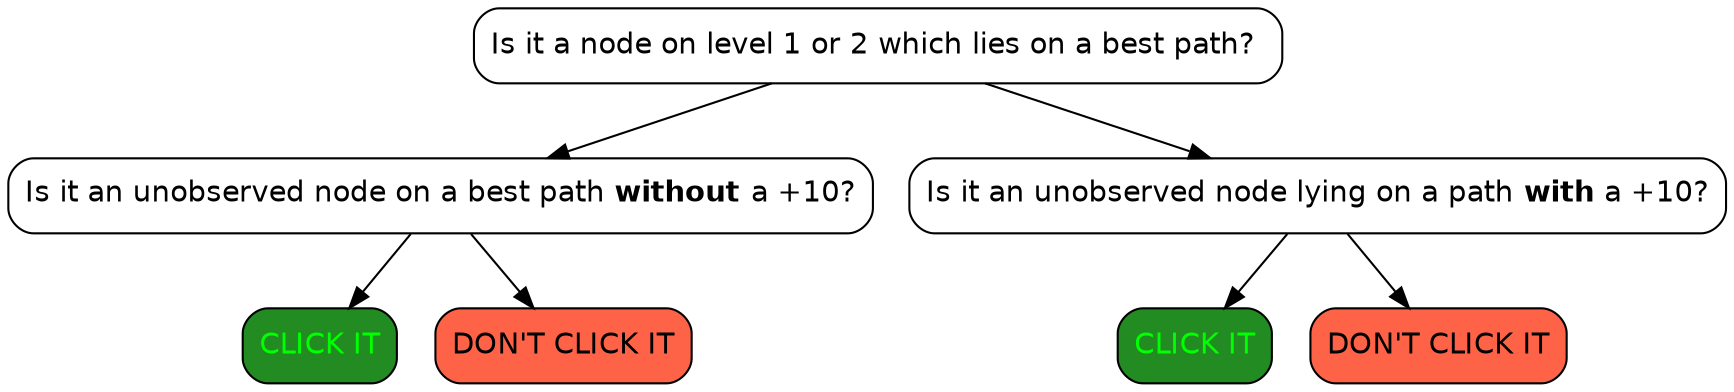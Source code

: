 digraph Tree {
graph [ordering="out"]
node [color="black",                   fontname=helvetica, shape=box, style="filled, rounded"];                  
edge [fontname=helvetica];
0 [fillcolor=white, label=<Is it a node on level 1 or 2 which lies on a best path? >];
1 [fillcolor=white, label=<Is it an unobserved node on a best path <b>without</b> a +10?>];
//2 [fillcolor=white, label="Is it a node on level 1?"];
//3 [fillcolor=white, label=<Is it a node which <b>doesn't</b> lie on a best path?>];
4 [fillcolor=white, label=<Is it an unobserved node lying on a path <b>with</b> a +10?>];
0 -> 1  [headlabel="", labelangle=45, labeldistance="2.5"];
1 -> 8  [headlabel="", labelangle=45, labeldistance="2.5"];
8 [fillcolor=forestgreen, fontcolor=green, label="CLICK IT"];
1 -> 9  [headlabel="", labelangle=-45, labeldistance="2.5"];
9 [fillcolor=tomato, fontcolor=black, label="DON'T CLICK IT"];
0 -> 4  [headlabel="", labelangle=-45, labeldistance="2.5"];
//2 -> 4  [headlabel="", labelangle=45, labeldistance="2.5"];
//2 -> 3  [headlabel="", labelangle=-45, labeldistance="2.5"];
4 -> 5  [headlabel="", labelangle=45, labeldistance="2.5"];
5 [fillcolor=forestgreen, fontcolor=green, label="CLICK IT"];
4 -> 6  [headlabel="", labelangle=-45, labeldistance="2.5"];
6 [fillcolor=tomato, fontcolor=black, label="DON'T CLICK IT"];
//3 -> 4  [headlabel="", labelangle=45, labeldistance="2.5"];
//3 -> 7  [headlabel="", labelangle=-45, labeldistance="2.5"];
//7 [fillcolor=tomato, fontcolor=black, label="DON'T CLICK IT"];
}
